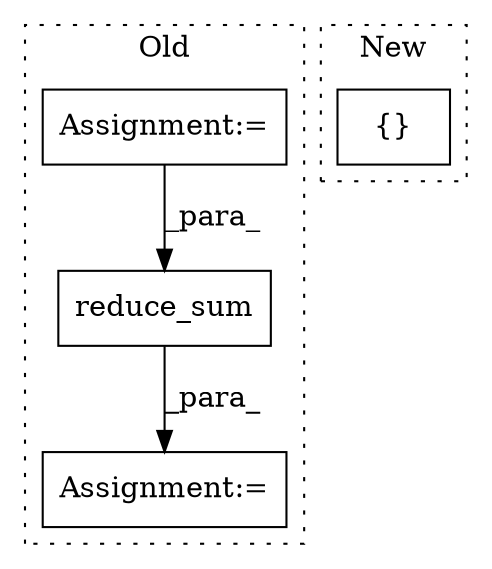 digraph G {
subgraph cluster0 {
1 [label="reduce_sum" a="32" s="2429,2444" l="11,1" shape="box"];
3 [label="Assignment:=" a="7" s="2417" l="1" shape="box"];
4 [label="Assignment:=" a="7" s="2276" l="1" shape="box"];
label = "Old";
style="dotted";
}
subgraph cluster1 {
2 [label="{}" a="4" s="2817,2825" l="1,1" shape="box"];
label = "New";
style="dotted";
}
1 -> 3 [label="_para_"];
4 -> 1 [label="_para_"];
}